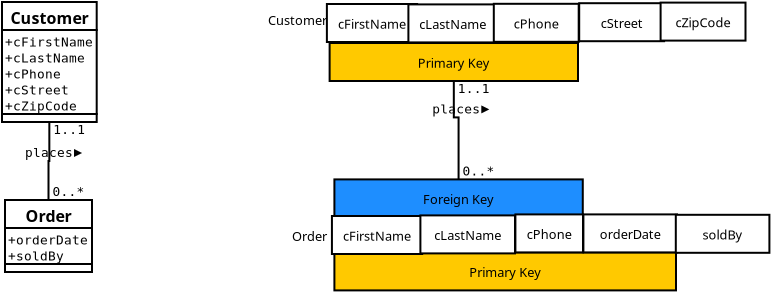 <?xml version="1.0" encoding="UTF-8"?>
<dia:diagram xmlns:dia="http://www.lysator.liu.se/~alla/dia/">
  <dia:layer name="Background" visible="true" active="true">
    <dia:object type="UML - Class" version="0" id="O0">
      <dia:attribute name="obj_pos">
        <dia:point val="24.15,-28.075"/>
      </dia:attribute>
      <dia:attribute name="obj_bb">
        <dia:rectangle val="24.1,-28.125;28.935,-22.025"/>
      </dia:attribute>
      <dia:attribute name="elem_corner">
        <dia:point val="24.15,-28.075"/>
      </dia:attribute>
      <dia:attribute name="elem_width">
        <dia:real val="4.735"/>
      </dia:attribute>
      <dia:attribute name="elem_height">
        <dia:real val="6"/>
      </dia:attribute>
      <dia:attribute name="name">
        <dia:string>#Customer#</dia:string>
      </dia:attribute>
      <dia:attribute name="stereotype">
        <dia:string>##</dia:string>
      </dia:attribute>
      <dia:attribute name="comment">
        <dia:string>##</dia:string>
      </dia:attribute>
      <dia:attribute name="abstract">
        <dia:boolean val="false"/>
      </dia:attribute>
      <dia:attribute name="suppress_attributes">
        <dia:boolean val="false"/>
      </dia:attribute>
      <dia:attribute name="suppress_operations">
        <dia:boolean val="false"/>
      </dia:attribute>
      <dia:attribute name="visible_attributes">
        <dia:boolean val="true"/>
      </dia:attribute>
      <dia:attribute name="visible_operations">
        <dia:boolean val="true"/>
      </dia:attribute>
      <dia:attribute name="visible_comments">
        <dia:boolean val="false"/>
      </dia:attribute>
      <dia:attribute name="wrap_operations">
        <dia:boolean val="true"/>
      </dia:attribute>
      <dia:attribute name="wrap_after_char">
        <dia:int val="40"/>
      </dia:attribute>
      <dia:attribute name="comment_line_length">
        <dia:int val="17"/>
      </dia:attribute>
      <dia:attribute name="comment_tagging">
        <dia:boolean val="false"/>
      </dia:attribute>
      <dia:attribute name="line_width">
        <dia:real val="0.1"/>
      </dia:attribute>
      <dia:attribute name="line_color">
        <dia:color val="#000000"/>
      </dia:attribute>
      <dia:attribute name="fill_color">
        <dia:color val="#ffffff"/>
      </dia:attribute>
      <dia:attribute name="text_color">
        <dia:color val="#000000"/>
      </dia:attribute>
      <dia:attribute name="normal_font">
        <dia:font family="monospace" style="0" name="Courier"/>
      </dia:attribute>
      <dia:attribute name="abstract_font">
        <dia:font family="monospace" style="0" name="Courier"/>
      </dia:attribute>
      <dia:attribute name="polymorphic_font">
        <dia:font family="monospace" style="0" name="Courier"/>
      </dia:attribute>
      <dia:attribute name="classname_font">
        <dia:font family="sans" style="80" name="Helvetica-Bold"/>
      </dia:attribute>
      <dia:attribute name="abstract_classname_font">
        <dia:font family="sans" style="0" name="Helvetica"/>
      </dia:attribute>
      <dia:attribute name="comment_font">
        <dia:font family="sans" style="0" name="Helvetica"/>
      </dia:attribute>
      <dia:attribute name="normal_font_height">
        <dia:real val="0.8"/>
      </dia:attribute>
      <dia:attribute name="polymorphic_font_height">
        <dia:real val="0.8"/>
      </dia:attribute>
      <dia:attribute name="abstract_font_height">
        <dia:real val="0.8"/>
      </dia:attribute>
      <dia:attribute name="classname_font_height">
        <dia:real val="1"/>
      </dia:attribute>
      <dia:attribute name="abstract_classname_font_height">
        <dia:real val="1"/>
      </dia:attribute>
      <dia:attribute name="comment_font_height">
        <dia:real val="0.7"/>
      </dia:attribute>
      <dia:attribute name="attributes">
        <dia:composite type="umlattribute">
          <dia:attribute name="name">
            <dia:string>#cFirstName#</dia:string>
          </dia:attribute>
          <dia:attribute name="type">
            <dia:string>##</dia:string>
          </dia:attribute>
          <dia:attribute name="value">
            <dia:string>##</dia:string>
          </dia:attribute>
          <dia:attribute name="comment">
            <dia:string>##</dia:string>
          </dia:attribute>
          <dia:attribute name="visibility">
            <dia:enum val="0"/>
          </dia:attribute>
          <dia:attribute name="abstract">
            <dia:boolean val="false"/>
          </dia:attribute>
          <dia:attribute name="class_scope">
            <dia:boolean val="false"/>
          </dia:attribute>
        </dia:composite>
        <dia:composite type="umlattribute">
          <dia:attribute name="name">
            <dia:string>#cLastName#</dia:string>
          </dia:attribute>
          <dia:attribute name="type">
            <dia:string>##</dia:string>
          </dia:attribute>
          <dia:attribute name="value">
            <dia:string>##</dia:string>
          </dia:attribute>
          <dia:attribute name="comment">
            <dia:string>##</dia:string>
          </dia:attribute>
          <dia:attribute name="visibility">
            <dia:enum val="0"/>
          </dia:attribute>
          <dia:attribute name="abstract">
            <dia:boolean val="false"/>
          </dia:attribute>
          <dia:attribute name="class_scope">
            <dia:boolean val="false"/>
          </dia:attribute>
        </dia:composite>
        <dia:composite type="umlattribute">
          <dia:attribute name="name">
            <dia:string>#cPhone#</dia:string>
          </dia:attribute>
          <dia:attribute name="type">
            <dia:string>##</dia:string>
          </dia:attribute>
          <dia:attribute name="value">
            <dia:string>##</dia:string>
          </dia:attribute>
          <dia:attribute name="comment">
            <dia:string>##</dia:string>
          </dia:attribute>
          <dia:attribute name="visibility">
            <dia:enum val="0"/>
          </dia:attribute>
          <dia:attribute name="abstract">
            <dia:boolean val="false"/>
          </dia:attribute>
          <dia:attribute name="class_scope">
            <dia:boolean val="false"/>
          </dia:attribute>
        </dia:composite>
        <dia:composite type="umlattribute">
          <dia:attribute name="name">
            <dia:string>#cStreet#</dia:string>
          </dia:attribute>
          <dia:attribute name="type">
            <dia:string>##</dia:string>
          </dia:attribute>
          <dia:attribute name="value">
            <dia:string>##</dia:string>
          </dia:attribute>
          <dia:attribute name="comment">
            <dia:string>##</dia:string>
          </dia:attribute>
          <dia:attribute name="visibility">
            <dia:enum val="0"/>
          </dia:attribute>
          <dia:attribute name="abstract">
            <dia:boolean val="false"/>
          </dia:attribute>
          <dia:attribute name="class_scope">
            <dia:boolean val="false"/>
          </dia:attribute>
        </dia:composite>
        <dia:composite type="umlattribute">
          <dia:attribute name="name">
            <dia:string>#cZipCode#</dia:string>
          </dia:attribute>
          <dia:attribute name="type">
            <dia:string>##</dia:string>
          </dia:attribute>
          <dia:attribute name="value">
            <dia:string>##</dia:string>
          </dia:attribute>
          <dia:attribute name="comment">
            <dia:string>##</dia:string>
          </dia:attribute>
          <dia:attribute name="visibility">
            <dia:enum val="0"/>
          </dia:attribute>
          <dia:attribute name="abstract">
            <dia:boolean val="false"/>
          </dia:attribute>
          <dia:attribute name="class_scope">
            <dia:boolean val="false"/>
          </dia:attribute>
        </dia:composite>
      </dia:attribute>
      <dia:attribute name="operations"/>
      <dia:attribute name="template">
        <dia:boolean val="false"/>
      </dia:attribute>
      <dia:attribute name="templates"/>
    </dia:object>
    <dia:object type="UML - Class" version="0" id="O1">
      <dia:attribute name="obj_pos">
        <dia:point val="24.3,-18.175"/>
      </dia:attribute>
      <dia:attribute name="obj_bb">
        <dia:rectangle val="24.25,-18.225;28.7,-14.525"/>
      </dia:attribute>
      <dia:attribute name="elem_corner">
        <dia:point val="24.3,-18.175"/>
      </dia:attribute>
      <dia:attribute name="elem_width">
        <dia:real val="4.35"/>
      </dia:attribute>
      <dia:attribute name="elem_height">
        <dia:real val="3.6"/>
      </dia:attribute>
      <dia:attribute name="name">
        <dia:string>#Order#</dia:string>
      </dia:attribute>
      <dia:attribute name="stereotype">
        <dia:string>##</dia:string>
      </dia:attribute>
      <dia:attribute name="comment">
        <dia:string>##</dia:string>
      </dia:attribute>
      <dia:attribute name="abstract">
        <dia:boolean val="false"/>
      </dia:attribute>
      <dia:attribute name="suppress_attributes">
        <dia:boolean val="false"/>
      </dia:attribute>
      <dia:attribute name="suppress_operations">
        <dia:boolean val="false"/>
      </dia:attribute>
      <dia:attribute name="visible_attributes">
        <dia:boolean val="true"/>
      </dia:attribute>
      <dia:attribute name="visible_operations">
        <dia:boolean val="true"/>
      </dia:attribute>
      <dia:attribute name="visible_comments">
        <dia:boolean val="false"/>
      </dia:attribute>
      <dia:attribute name="wrap_operations">
        <dia:boolean val="true"/>
      </dia:attribute>
      <dia:attribute name="wrap_after_char">
        <dia:int val="40"/>
      </dia:attribute>
      <dia:attribute name="comment_line_length">
        <dia:int val="17"/>
      </dia:attribute>
      <dia:attribute name="comment_tagging">
        <dia:boolean val="false"/>
      </dia:attribute>
      <dia:attribute name="line_width">
        <dia:real val="0.1"/>
      </dia:attribute>
      <dia:attribute name="line_color">
        <dia:color val="#000000"/>
      </dia:attribute>
      <dia:attribute name="fill_color">
        <dia:color val="#ffffff"/>
      </dia:attribute>
      <dia:attribute name="text_color">
        <dia:color val="#000000"/>
      </dia:attribute>
      <dia:attribute name="normal_font">
        <dia:font family="monospace" style="0" name="Courier"/>
      </dia:attribute>
      <dia:attribute name="abstract_font">
        <dia:font family="monospace" style="0" name="Courier"/>
      </dia:attribute>
      <dia:attribute name="polymorphic_font">
        <dia:font family="monospace" style="0" name="Courier"/>
      </dia:attribute>
      <dia:attribute name="classname_font">
        <dia:font family="sans" style="80" name="Helvetica-Bold"/>
      </dia:attribute>
      <dia:attribute name="abstract_classname_font">
        <dia:font family="sans" style="0" name="Helvetica"/>
      </dia:attribute>
      <dia:attribute name="comment_font">
        <dia:font family="sans" style="0" name="Helvetica"/>
      </dia:attribute>
      <dia:attribute name="normal_font_height">
        <dia:real val="0.8"/>
      </dia:attribute>
      <dia:attribute name="polymorphic_font_height">
        <dia:real val="0.8"/>
      </dia:attribute>
      <dia:attribute name="abstract_font_height">
        <dia:real val="0.8"/>
      </dia:attribute>
      <dia:attribute name="classname_font_height">
        <dia:real val="1"/>
      </dia:attribute>
      <dia:attribute name="abstract_classname_font_height">
        <dia:real val="1"/>
      </dia:attribute>
      <dia:attribute name="comment_font_height">
        <dia:real val="0.7"/>
      </dia:attribute>
      <dia:attribute name="attributes">
        <dia:composite type="umlattribute">
          <dia:attribute name="name">
            <dia:string>#orderDate#</dia:string>
          </dia:attribute>
          <dia:attribute name="type">
            <dia:string>##</dia:string>
          </dia:attribute>
          <dia:attribute name="value">
            <dia:string>##</dia:string>
          </dia:attribute>
          <dia:attribute name="comment">
            <dia:string>##</dia:string>
          </dia:attribute>
          <dia:attribute name="visibility">
            <dia:enum val="0"/>
          </dia:attribute>
          <dia:attribute name="abstract">
            <dia:boolean val="false"/>
          </dia:attribute>
          <dia:attribute name="class_scope">
            <dia:boolean val="false"/>
          </dia:attribute>
        </dia:composite>
        <dia:composite type="umlattribute">
          <dia:attribute name="name">
            <dia:string>#soldBy#</dia:string>
          </dia:attribute>
          <dia:attribute name="type">
            <dia:string>##</dia:string>
          </dia:attribute>
          <dia:attribute name="value">
            <dia:string>##</dia:string>
          </dia:attribute>
          <dia:attribute name="comment">
            <dia:string>##</dia:string>
          </dia:attribute>
          <dia:attribute name="visibility">
            <dia:enum val="0"/>
          </dia:attribute>
          <dia:attribute name="abstract">
            <dia:boolean val="false"/>
          </dia:attribute>
          <dia:attribute name="class_scope">
            <dia:boolean val="false"/>
          </dia:attribute>
        </dia:composite>
      </dia:attribute>
      <dia:attribute name="operations"/>
      <dia:attribute name="template">
        <dia:boolean val="false"/>
      </dia:attribute>
      <dia:attribute name="templates"/>
    </dia:object>
    <dia:object type="UML - Association" version="2" id="O2">
      <dia:attribute name="name">
        <dia:string>#places#</dia:string>
      </dia:attribute>
      <dia:attribute name="direction">
        <dia:enum val="1"/>
      </dia:attribute>
      <dia:attribute name="show_direction">
        <dia:boolean val="true"/>
      </dia:attribute>
      <dia:attribute name="assoc_type">
        <dia:enum val="0"/>
      </dia:attribute>
      <dia:attribute name="role_a">
        <dia:string>##</dia:string>
      </dia:attribute>
      <dia:attribute name="multipicity_a">
        <dia:string>#1..1#</dia:string>
      </dia:attribute>
      <dia:attribute name="visibility_a">
        <dia:enum val="3"/>
      </dia:attribute>
      <dia:attribute name="show_arrow_a">
        <dia:boolean val="false"/>
      </dia:attribute>
      <dia:attribute name="role_b">
        <dia:string>##</dia:string>
      </dia:attribute>
      <dia:attribute name="multipicity_b">
        <dia:string>#0..*#</dia:string>
      </dia:attribute>
      <dia:attribute name="visibility_b">
        <dia:enum val="3"/>
      </dia:attribute>
      <dia:attribute name="show_arrow_b">
        <dia:boolean val="false"/>
      </dia:attribute>
      <dia:attribute name="obj_pos">
        <dia:point val="26.517,-22.075"/>
      </dia:attribute>
      <dia:attribute name="obj_bb">
        <dia:rectangle val="25.341,-22.125;28.258,-17.375"/>
      </dia:attribute>
      <dia:attribute name="meta">
        <dia:composite type="dict"/>
      </dia:attribute>
      <dia:attribute name="orth_points">
        <dia:point val="26.517,-22.075"/>
        <dia:point val="26.517,-20.125"/>
        <dia:point val="26.475,-20.125"/>
        <dia:point val="26.475,-18.175"/>
      </dia:attribute>
      <dia:attribute name="orth_orient">
        <dia:enum val="1"/>
        <dia:enum val="0"/>
        <dia:enum val="1"/>
      </dia:attribute>
      <dia:attribute name="orth_autoroute">
        <dia:boolean val="false"/>
      </dia:attribute>
      <dia:attribute name="text_colour">
        <dia:color val="#000000"/>
      </dia:attribute>
      <dia:attribute name="line_colour">
        <dia:color val="#000000"/>
      </dia:attribute>
      <dia:connections>
        <dia:connection handle="0" to="O0" connection="6"/>
        <dia:connection handle="1" to="O1" connection="1"/>
      </dia:connections>
    </dia:object>
    <dia:object type="Standard - Text" version="1" id="O3">
      <dia:attribute name="obj_pos">
        <dia:point val="37.45,-26.925"/>
      </dia:attribute>
      <dia:attribute name="obj_bb">
        <dia:rectangle val="37.45,-27.565;40.145,-26.793"/>
      </dia:attribute>
      <dia:attribute name="text">
        <dia:composite type="text">
          <dia:attribute name="string">
            <dia:string>#Customer#</dia:string>
          </dia:attribute>
          <dia:attribute name="font">
            <dia:font family="sans" style="0" name="Helvetica"/>
          </dia:attribute>
          <dia:attribute name="height">
            <dia:real val="0.8"/>
          </dia:attribute>
          <dia:attribute name="pos">
            <dia:point val="37.45,-26.925"/>
          </dia:attribute>
          <dia:attribute name="color">
            <dia:color val="#000000"/>
          </dia:attribute>
          <dia:attribute name="alignment">
            <dia:enum val="0"/>
          </dia:attribute>
        </dia:composite>
      </dia:attribute>
      <dia:attribute name="valign">
        <dia:enum val="3"/>
      </dia:attribute>
    </dia:object>
    <dia:group>
      <dia:group>
        <dia:object type="Flowchart - Box" version="0" id="O4">
          <dia:attribute name="obj_pos">
            <dia:point val="40.528,-27.975"/>
          </dia:attribute>
          <dia:attribute name="obj_bb">
            <dia:rectangle val="40.477,-28.025;44.822,-26.025"/>
          </dia:attribute>
          <dia:attribute name="elem_corner">
            <dia:point val="40.528,-27.975"/>
          </dia:attribute>
          <dia:attribute name="elem_width">
            <dia:real val="4.245"/>
          </dia:attribute>
          <dia:attribute name="elem_height">
            <dia:real val="1.9"/>
          </dia:attribute>
          <dia:attribute name="show_background">
            <dia:boolean val="true"/>
          </dia:attribute>
          <dia:attribute name="padding">
            <dia:real val="0.5"/>
          </dia:attribute>
          <dia:attribute name="text">
            <dia:composite type="text">
              <dia:attribute name="string">
                <dia:string>#cFirstName#</dia:string>
              </dia:attribute>
              <dia:attribute name="font">
                <dia:font family="sans" style="0" name="Helvetica"/>
              </dia:attribute>
              <dia:attribute name="height">
                <dia:real val="0.8"/>
              </dia:attribute>
              <dia:attribute name="pos">
                <dia:point val="42.65,-26.785"/>
              </dia:attribute>
              <dia:attribute name="color">
                <dia:color val="#000000"/>
              </dia:attribute>
              <dia:attribute name="alignment">
                <dia:enum val="1"/>
              </dia:attribute>
            </dia:composite>
          </dia:attribute>
        </dia:object>
        <dia:object type="Flowchart - Box" version="0" id="O5">
          <dia:attribute name="obj_pos">
            <dia:point val="44.57,-27.955"/>
          </dia:attribute>
          <dia:attribute name="obj_bb">
            <dia:rectangle val="44.52,-28.005;48.865,-26.005"/>
          </dia:attribute>
          <dia:attribute name="elem_corner">
            <dia:point val="44.57,-27.955"/>
          </dia:attribute>
          <dia:attribute name="elem_width">
            <dia:real val="4.245"/>
          </dia:attribute>
          <dia:attribute name="elem_height">
            <dia:real val="1.9"/>
          </dia:attribute>
          <dia:attribute name="show_background">
            <dia:boolean val="true"/>
          </dia:attribute>
          <dia:attribute name="padding">
            <dia:real val="0.5"/>
          </dia:attribute>
          <dia:attribute name="text">
            <dia:composite type="text">
              <dia:attribute name="string">
                <dia:string>#cLastName#</dia:string>
              </dia:attribute>
              <dia:attribute name="font">
                <dia:font family="sans" style="0" name="Helvetica"/>
              </dia:attribute>
              <dia:attribute name="height">
                <dia:real val="0.8"/>
              </dia:attribute>
              <dia:attribute name="pos">
                <dia:point val="46.693,-26.765"/>
              </dia:attribute>
              <dia:attribute name="color">
                <dia:color val="#000000"/>
              </dia:attribute>
              <dia:attribute name="alignment">
                <dia:enum val="1"/>
              </dia:attribute>
            </dia:composite>
          </dia:attribute>
        </dia:object>
        <dia:object type="Flowchart - Box" version="0" id="O6">
          <dia:attribute name="obj_pos">
            <dia:point val="48.74,-27.985"/>
          </dia:attribute>
          <dia:attribute name="obj_bb">
            <dia:rectangle val="48.69,-28.035;53.035,-26.035"/>
          </dia:attribute>
          <dia:attribute name="elem_corner">
            <dia:point val="48.74,-27.985"/>
          </dia:attribute>
          <dia:attribute name="elem_width">
            <dia:real val="4.245"/>
          </dia:attribute>
          <dia:attribute name="elem_height">
            <dia:real val="1.9"/>
          </dia:attribute>
          <dia:attribute name="show_background">
            <dia:boolean val="true"/>
          </dia:attribute>
          <dia:attribute name="padding">
            <dia:real val="0.5"/>
          </dia:attribute>
          <dia:attribute name="text">
            <dia:composite type="text">
              <dia:attribute name="string">
                <dia:string>#cPhone#</dia:string>
              </dia:attribute>
              <dia:attribute name="font">
                <dia:font family="sans" style="0" name="Helvetica"/>
              </dia:attribute>
              <dia:attribute name="height">
                <dia:real val="0.8"/>
              </dia:attribute>
              <dia:attribute name="pos">
                <dia:point val="50.862,-26.795"/>
              </dia:attribute>
              <dia:attribute name="color">
                <dia:color val="#000000"/>
              </dia:attribute>
              <dia:attribute name="alignment">
                <dia:enum val="1"/>
              </dia:attribute>
            </dia:composite>
          </dia:attribute>
        </dia:object>
        <dia:object type="Flowchart - Box" version="0" id="O7">
          <dia:attribute name="obj_pos">
            <dia:point val="53.01,-28.015"/>
          </dia:attribute>
          <dia:attribute name="obj_bb">
            <dia:rectangle val="52.96,-28.065;57.305,-26.065"/>
          </dia:attribute>
          <dia:attribute name="elem_corner">
            <dia:point val="53.01,-28.015"/>
          </dia:attribute>
          <dia:attribute name="elem_width">
            <dia:real val="4.245"/>
          </dia:attribute>
          <dia:attribute name="elem_height">
            <dia:real val="1.9"/>
          </dia:attribute>
          <dia:attribute name="show_background">
            <dia:boolean val="true"/>
          </dia:attribute>
          <dia:attribute name="padding">
            <dia:real val="0.5"/>
          </dia:attribute>
          <dia:attribute name="text">
            <dia:composite type="text">
              <dia:attribute name="string">
                <dia:string>#cStreet#</dia:string>
              </dia:attribute>
              <dia:attribute name="font">
                <dia:font family="sans" style="0" name="Helvetica"/>
              </dia:attribute>
              <dia:attribute name="height">
                <dia:real val="0.8"/>
              </dia:attribute>
              <dia:attribute name="pos">
                <dia:point val="55.133,-26.825"/>
              </dia:attribute>
              <dia:attribute name="color">
                <dia:color val="#000000"/>
              </dia:attribute>
              <dia:attribute name="alignment">
                <dia:enum val="1"/>
              </dia:attribute>
            </dia:composite>
          </dia:attribute>
        </dia:object>
        <dia:object type="Flowchart - Box" version="0" id="O8">
          <dia:attribute name="obj_pos">
            <dia:point val="57.08,-28.045"/>
          </dia:attribute>
          <dia:attribute name="obj_bb">
            <dia:rectangle val="57.03,-28.095;61.375,-26.095"/>
          </dia:attribute>
          <dia:attribute name="elem_corner">
            <dia:point val="57.08,-28.045"/>
          </dia:attribute>
          <dia:attribute name="elem_width">
            <dia:real val="4.245"/>
          </dia:attribute>
          <dia:attribute name="elem_height">
            <dia:real val="1.9"/>
          </dia:attribute>
          <dia:attribute name="show_background">
            <dia:boolean val="true"/>
          </dia:attribute>
          <dia:attribute name="padding">
            <dia:real val="0.5"/>
          </dia:attribute>
          <dia:attribute name="text">
            <dia:composite type="text">
              <dia:attribute name="string">
                <dia:string>#cZipCode#</dia:string>
              </dia:attribute>
              <dia:attribute name="font">
                <dia:font family="sans" style="0" name="Helvetica"/>
              </dia:attribute>
              <dia:attribute name="height">
                <dia:real val="0.8"/>
              </dia:attribute>
              <dia:attribute name="pos">
                <dia:point val="59.203,-26.855"/>
              </dia:attribute>
              <dia:attribute name="color">
                <dia:color val="#000000"/>
              </dia:attribute>
              <dia:attribute name="alignment">
                <dia:enum val="1"/>
              </dia:attribute>
            </dia:composite>
          </dia:attribute>
        </dia:object>
      </dia:group>
      <dia:object type="Flowchart - Box" version="0" id="O9">
        <dia:attribute name="obj_pos">
          <dia:point val="40.531,-26.025"/>
        </dia:attribute>
        <dia:attribute name="obj_bb">
          <dia:rectangle val="40.481,-26.075;53,-24.075"/>
        </dia:attribute>
        <dia:attribute name="elem_corner">
          <dia:point val="40.531,-26.025"/>
        </dia:attribute>
        <dia:attribute name="elem_width">
          <dia:real val="12.419"/>
        </dia:attribute>
        <dia:attribute name="elem_height">
          <dia:real val="1.9"/>
        </dia:attribute>
        <dia:attribute name="border_width">
          <dia:real val="0.1"/>
        </dia:attribute>
        <dia:attribute name="inner_color">
          <dia:color val="#ffc900"/>
        </dia:attribute>
        <dia:attribute name="show_background">
          <dia:boolean val="true"/>
        </dia:attribute>
        <dia:attribute name="padding">
          <dia:real val="0.5"/>
        </dia:attribute>
        <dia:attribute name="text">
          <dia:composite type="text">
            <dia:attribute name="string">
              <dia:string>#Primary Key#</dia:string>
            </dia:attribute>
            <dia:attribute name="font">
              <dia:font family="sans" style="0" name="Helvetica"/>
            </dia:attribute>
            <dia:attribute name="height">
              <dia:real val="0.797"/>
            </dia:attribute>
            <dia:attribute name="pos">
              <dia:point val="46.741,-24.836"/>
            </dia:attribute>
            <dia:attribute name="color">
              <dia:color val="#000000"/>
            </dia:attribute>
            <dia:attribute name="alignment">
              <dia:enum val="1"/>
            </dia:attribute>
          </dia:composite>
        </dia:attribute>
      </dia:object>
    </dia:group>
    <dia:group>
      <dia:object type="Flowchart - Box" version="0" id="O10">
        <dia:attribute name="obj_pos">
          <dia:point val="40.77,-15.555"/>
        </dia:attribute>
        <dia:attribute name="obj_bb">
          <dia:rectangle val="40.72,-15.605;57.9,-13.605"/>
        </dia:attribute>
        <dia:attribute name="elem_corner">
          <dia:point val="40.77,-15.555"/>
        </dia:attribute>
        <dia:attribute name="elem_width">
          <dia:real val="17.08"/>
        </dia:attribute>
        <dia:attribute name="elem_height">
          <dia:real val="1.9"/>
        </dia:attribute>
        <dia:attribute name="border_width">
          <dia:real val="0.1"/>
        </dia:attribute>
        <dia:attribute name="inner_color">
          <dia:color val="#ffc900"/>
        </dia:attribute>
        <dia:attribute name="show_background">
          <dia:boolean val="true"/>
        </dia:attribute>
        <dia:attribute name="padding">
          <dia:real val="0.5"/>
        </dia:attribute>
        <dia:attribute name="text">
          <dia:composite type="text">
            <dia:attribute name="string">
              <dia:string>#Primary Key#</dia:string>
            </dia:attribute>
            <dia:attribute name="font">
              <dia:font family="sans" style="0" name="Helvetica"/>
            </dia:attribute>
            <dia:attribute name="height">
              <dia:real val="0.797"/>
            </dia:attribute>
            <dia:attribute name="pos">
              <dia:point val="49.31,-14.366"/>
            </dia:attribute>
            <dia:attribute name="color">
              <dia:color val="#000000"/>
            </dia:attribute>
            <dia:attribute name="alignment">
              <dia:enum val="1"/>
            </dia:attribute>
          </dia:composite>
        </dia:attribute>
      </dia:object>
      <dia:object type="Flowchart - Box" version="0" id="O11">
        <dia:attribute name="obj_pos">
          <dia:point val="40.77,-19.205"/>
        </dia:attribute>
        <dia:attribute name="obj_bb">
          <dia:rectangle val="40.72,-19.255;53.239,-17.255"/>
        </dia:attribute>
        <dia:attribute name="elem_corner">
          <dia:point val="40.77,-19.205"/>
        </dia:attribute>
        <dia:attribute name="elem_width">
          <dia:real val="12.419"/>
        </dia:attribute>
        <dia:attribute name="elem_height">
          <dia:real val="1.9"/>
        </dia:attribute>
        <dia:attribute name="border_width">
          <dia:real val="0.1"/>
        </dia:attribute>
        <dia:attribute name="inner_color">
          <dia:color val="#1e8eff"/>
        </dia:attribute>
        <dia:attribute name="show_background">
          <dia:boolean val="true"/>
        </dia:attribute>
        <dia:attribute name="padding">
          <dia:real val="0.5"/>
        </dia:attribute>
        <dia:attribute name="text">
          <dia:composite type="text">
            <dia:attribute name="string">
              <dia:string>#Foreign Key#</dia:string>
            </dia:attribute>
            <dia:attribute name="font">
              <dia:font family="sans" style="0" name="Helvetica"/>
            </dia:attribute>
            <dia:attribute name="height">
              <dia:real val="0.797"/>
            </dia:attribute>
            <dia:attribute name="pos">
              <dia:point val="46.979,-18.016"/>
            </dia:attribute>
            <dia:attribute name="color">
              <dia:color val="#000000"/>
            </dia:attribute>
            <dia:attribute name="alignment">
              <dia:enum val="1"/>
            </dia:attribute>
          </dia:composite>
        </dia:attribute>
      </dia:object>
      <dia:object type="Flowchart - Box" version="0" id="O12">
        <dia:attribute name="obj_pos">
          <dia:point val="40.755,-17.375"/>
        </dia:attribute>
        <dia:attribute name="obj_bb">
          <dia:rectangle val="40.705,-17.425;45.1,-15.425"/>
        </dia:attribute>
        <dia:attribute name="elem_corner">
          <dia:point val="40.755,-17.375"/>
        </dia:attribute>
        <dia:attribute name="elem_width">
          <dia:real val="4.295"/>
        </dia:attribute>
        <dia:attribute name="elem_height">
          <dia:real val="1.9"/>
        </dia:attribute>
        <dia:attribute name="show_background">
          <dia:boolean val="true"/>
        </dia:attribute>
        <dia:attribute name="padding">
          <dia:real val="0.5"/>
        </dia:attribute>
        <dia:attribute name="text">
          <dia:composite type="text">
            <dia:attribute name="string">
              <dia:string>#cFirstName#</dia:string>
            </dia:attribute>
            <dia:attribute name="font">
              <dia:font family="sans" style="0" name="Helvetica"/>
            </dia:attribute>
            <dia:attribute name="height">
              <dia:real val="0.8"/>
            </dia:attribute>
            <dia:attribute name="pos">
              <dia:point val="42.903,-16.185"/>
            </dia:attribute>
            <dia:attribute name="color">
              <dia:color val="#000000"/>
            </dia:attribute>
            <dia:attribute name="alignment">
              <dia:enum val="1"/>
            </dia:attribute>
          </dia:composite>
        </dia:attribute>
      </dia:object>
      <dia:object type="Flowchart - Box" version="0" id="O13">
        <dia:attribute name="obj_pos">
          <dia:point val="45.07,-17.405"/>
        </dia:attribute>
        <dia:attribute name="obj_bb">
          <dia:rectangle val="45.02,-17.455;49.85,-15.455"/>
        </dia:attribute>
        <dia:attribute name="elem_corner">
          <dia:point val="45.07,-17.405"/>
        </dia:attribute>
        <dia:attribute name="elem_width">
          <dia:real val="4.73"/>
        </dia:attribute>
        <dia:attribute name="elem_height">
          <dia:real val="1.9"/>
        </dia:attribute>
        <dia:attribute name="show_background">
          <dia:boolean val="true"/>
        </dia:attribute>
        <dia:attribute name="padding">
          <dia:real val="0.5"/>
        </dia:attribute>
        <dia:attribute name="text">
          <dia:composite type="text">
            <dia:attribute name="string">
              <dia:string>#cLastName#</dia:string>
            </dia:attribute>
            <dia:attribute name="font">
              <dia:font family="sans" style="0" name="Helvetica"/>
            </dia:attribute>
            <dia:attribute name="height">
              <dia:real val="0.8"/>
            </dia:attribute>
            <dia:attribute name="pos">
              <dia:point val="47.435,-16.215"/>
            </dia:attribute>
            <dia:attribute name="color">
              <dia:color val="#000000"/>
            </dia:attribute>
            <dia:attribute name="alignment">
              <dia:enum val="1"/>
            </dia:attribute>
          </dia:composite>
        </dia:attribute>
      </dia:object>
      <dia:object type="Flowchart - Box" version="0" id="O14">
        <dia:attribute name="obj_pos">
          <dia:point val="49.82,-17.455"/>
        </dia:attribute>
        <dia:attribute name="obj_bb">
          <dia:rectangle val="49.77,-17.505;53.25,-15.505"/>
        </dia:attribute>
        <dia:attribute name="elem_corner">
          <dia:point val="49.82,-17.455"/>
        </dia:attribute>
        <dia:attribute name="elem_width">
          <dia:real val="3.38"/>
        </dia:attribute>
        <dia:attribute name="elem_height">
          <dia:real val="1.9"/>
        </dia:attribute>
        <dia:attribute name="show_background">
          <dia:boolean val="true"/>
        </dia:attribute>
        <dia:attribute name="padding">
          <dia:real val="0.5"/>
        </dia:attribute>
        <dia:attribute name="text">
          <dia:composite type="text">
            <dia:attribute name="string">
              <dia:string>#cPhone#</dia:string>
            </dia:attribute>
            <dia:attribute name="font">
              <dia:font family="sans" style="0" name="Helvetica"/>
            </dia:attribute>
            <dia:attribute name="height">
              <dia:real val="0.8"/>
            </dia:attribute>
            <dia:attribute name="pos">
              <dia:point val="51.51,-16.265"/>
            </dia:attribute>
            <dia:attribute name="color">
              <dia:color val="#000000"/>
            </dia:attribute>
            <dia:attribute name="alignment">
              <dia:enum val="1"/>
            </dia:attribute>
          </dia:composite>
        </dia:attribute>
      </dia:object>
      <dia:object type="Flowchart - Box" version="0" id="O15">
        <dia:attribute name="obj_pos">
          <dia:point val="53.22,-17.455"/>
        </dia:attribute>
        <dia:attribute name="obj_bb">
          <dia:rectangle val="53.17,-17.505;57.95,-15.505"/>
        </dia:attribute>
        <dia:attribute name="elem_corner">
          <dia:point val="53.22,-17.455"/>
        </dia:attribute>
        <dia:attribute name="elem_width">
          <dia:real val="4.68"/>
        </dia:attribute>
        <dia:attribute name="elem_height">
          <dia:real val="1.9"/>
        </dia:attribute>
        <dia:attribute name="show_background">
          <dia:boolean val="true"/>
        </dia:attribute>
        <dia:attribute name="padding">
          <dia:real val="0.5"/>
        </dia:attribute>
        <dia:attribute name="text">
          <dia:composite type="text">
            <dia:attribute name="string">
              <dia:string>#orderDate#</dia:string>
            </dia:attribute>
            <dia:attribute name="font">
              <dia:font family="sans" style="0" name="Helvetica"/>
            </dia:attribute>
            <dia:attribute name="height">
              <dia:real val="0.8"/>
            </dia:attribute>
            <dia:attribute name="pos">
              <dia:point val="55.56,-16.265"/>
            </dia:attribute>
            <dia:attribute name="color">
              <dia:color val="#000000"/>
            </dia:attribute>
            <dia:attribute name="alignment">
              <dia:enum val="1"/>
            </dia:attribute>
          </dia:composite>
        </dia:attribute>
      </dia:object>
      <dia:object type="Flowchart - Box" version="0" id="O16">
        <dia:attribute name="obj_pos">
          <dia:point val="57.84,-17.435"/>
        </dia:attribute>
        <dia:attribute name="obj_bb">
          <dia:rectangle val="57.79,-17.485;62.57,-15.485"/>
        </dia:attribute>
        <dia:attribute name="elem_corner">
          <dia:point val="57.84,-17.435"/>
        </dia:attribute>
        <dia:attribute name="elem_width">
          <dia:real val="4.68"/>
        </dia:attribute>
        <dia:attribute name="elem_height">
          <dia:real val="1.9"/>
        </dia:attribute>
        <dia:attribute name="show_background">
          <dia:boolean val="true"/>
        </dia:attribute>
        <dia:attribute name="padding">
          <dia:real val="0.5"/>
        </dia:attribute>
        <dia:attribute name="text">
          <dia:composite type="text">
            <dia:attribute name="string">
              <dia:string>#soldBy#</dia:string>
            </dia:attribute>
            <dia:attribute name="font">
              <dia:font family="sans" style="0" name="Helvetica"/>
            </dia:attribute>
            <dia:attribute name="height">
              <dia:real val="0.8"/>
            </dia:attribute>
            <dia:attribute name="pos">
              <dia:point val="60.18,-16.245"/>
            </dia:attribute>
            <dia:attribute name="color">
              <dia:color val="#000000"/>
            </dia:attribute>
            <dia:attribute name="alignment">
              <dia:enum val="1"/>
            </dia:attribute>
          </dia:composite>
        </dia:attribute>
      </dia:object>
    </dia:group>
    <dia:object type="UML - Association" version="2" id="O17">
      <dia:attribute name="name">
        <dia:string>#places#</dia:string>
      </dia:attribute>
      <dia:attribute name="direction">
        <dia:enum val="1"/>
      </dia:attribute>
      <dia:attribute name="show_direction">
        <dia:boolean val="true"/>
      </dia:attribute>
      <dia:attribute name="assoc_type">
        <dia:enum val="0"/>
      </dia:attribute>
      <dia:attribute name="role_a">
        <dia:string>##</dia:string>
      </dia:attribute>
      <dia:attribute name="multipicity_a">
        <dia:string>#1..1#</dia:string>
      </dia:attribute>
      <dia:attribute name="visibility_a">
        <dia:enum val="3"/>
      </dia:attribute>
      <dia:attribute name="show_arrow_a">
        <dia:boolean val="false"/>
      </dia:attribute>
      <dia:attribute name="role_b">
        <dia:string>##</dia:string>
      </dia:attribute>
      <dia:attribute name="multipicity_b">
        <dia:string>#0..*#</dia:string>
      </dia:attribute>
      <dia:attribute name="visibility_b">
        <dia:enum val="3"/>
      </dia:attribute>
      <dia:attribute name="show_arrow_b">
        <dia:boolean val="false"/>
      </dia:attribute>
      <dia:attribute name="obj_pos">
        <dia:point val="46.741,-24.125"/>
      </dia:attribute>
      <dia:attribute name="obj_bb">
        <dia:rectangle val="45.705,-24.175;48.719,-18.405"/>
      </dia:attribute>
      <dia:attribute name="meta">
        <dia:composite type="dict"/>
      </dia:attribute>
      <dia:attribute name="orth_points">
        <dia:point val="46.741,-24.125"/>
        <dia:point val="46.741,-22.305"/>
        <dia:point val="46.979,-22.305"/>
        <dia:point val="46.979,-19.205"/>
      </dia:attribute>
      <dia:attribute name="orth_orient">
        <dia:enum val="1"/>
        <dia:enum val="0"/>
        <dia:enum val="1"/>
      </dia:attribute>
      <dia:attribute name="orth_autoroute">
        <dia:boolean val="false"/>
      </dia:attribute>
      <dia:attribute name="text_colour">
        <dia:color val="#000000"/>
      </dia:attribute>
      <dia:attribute name="line_colour">
        <dia:color val="#000000"/>
      </dia:attribute>
      <dia:connections>
        <dia:connection handle="0" to="O9" connection="13"/>
        <dia:connection handle="1" to="O11" connection="2"/>
      </dia:connections>
    </dia:object>
    <dia:object type="Standard - Text" version="1" id="O18">
      <dia:attribute name="obj_pos">
        <dia:point val="38.65,-16.125"/>
      </dia:attribute>
      <dia:attribute name="obj_bb">
        <dia:rectangle val="38.65,-16.765;40.255,-15.992"/>
      </dia:attribute>
      <dia:attribute name="text">
        <dia:composite type="text">
          <dia:attribute name="string">
            <dia:string>#Order#</dia:string>
          </dia:attribute>
          <dia:attribute name="font">
            <dia:font family="sans" style="0" name="Helvetica"/>
          </dia:attribute>
          <dia:attribute name="height">
            <dia:real val="0.8"/>
          </dia:attribute>
          <dia:attribute name="pos">
            <dia:point val="38.65,-16.125"/>
          </dia:attribute>
          <dia:attribute name="color">
            <dia:color val="#000000"/>
          </dia:attribute>
          <dia:attribute name="alignment">
            <dia:enum val="0"/>
          </dia:attribute>
        </dia:composite>
      </dia:attribute>
      <dia:attribute name="valign">
        <dia:enum val="3"/>
      </dia:attribute>
    </dia:object>
  </dia:layer>
</dia:diagram>
